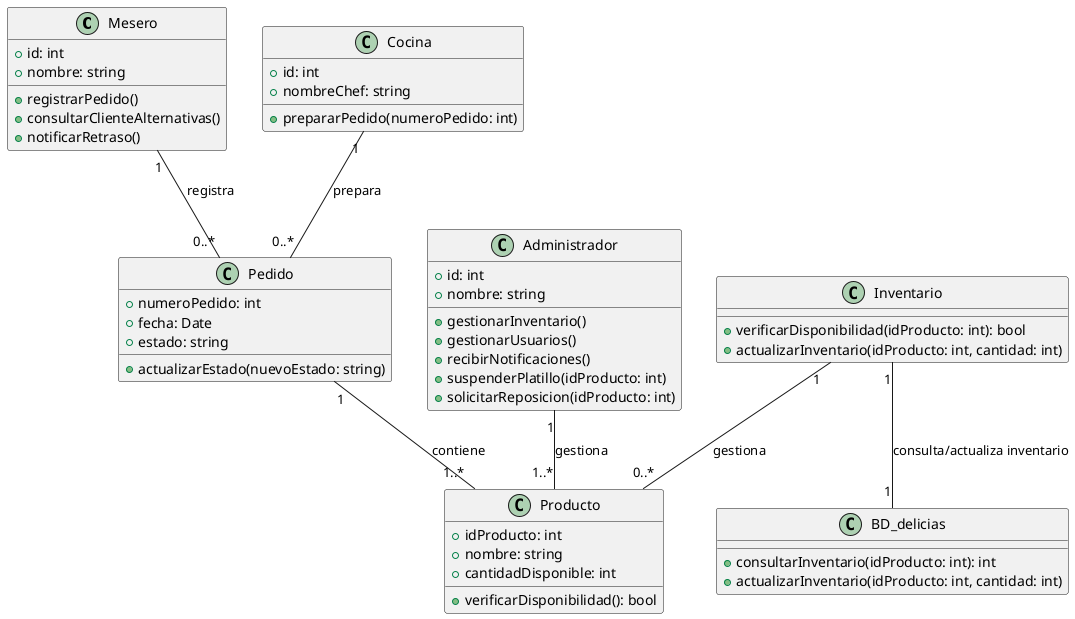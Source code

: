 @startuml clases
class Mesero {
  +id: int
  +nombre: string
  +registrarPedido()
  +consultarClienteAlternativas()
  +notificarRetraso()
}

class Pedido {
  +numeroPedido: int
  +fecha: Date
  +estado: string
  +actualizarEstado(nuevoEstado: string)
}

class Producto {
  +idProducto: int
  +nombre: string
  +cantidadDisponible: int
  +verificarDisponibilidad(): bool
}

class Administrador {
  +id: int
  +nombre: string
  +gestionarInventario()
  +gestionarUsuarios()
  +recibirNotificaciones()
  +suspenderPlatillo(idProducto: int)
  +solicitarReposicion(idProducto: int)
}

class Cocina {
  +id: int
  +nombreChef: string
  +prepararPedido(numeroPedido: int)
}

class Inventario {
  +verificarDisponibilidad(idProducto: int): bool
  +actualizarInventario(idProducto: int, cantidad: int)
}

class BD_delicias {
  +consultarInventario(idProducto: int): int
  +actualizarInventario(idProducto: int, cantidad: int)
}

Mesero "1" -- "0..*" Pedido : registra
Pedido "1" -- "1..*" Producto : contiene
Administrador "1" -- "1..*" Producto : gestiona
Cocina "1" -- "0..*" Pedido : prepara
Inventario "1" -- "0..*" Producto : gestiona
Inventario "1" -- "1" BD_delicias : consulta/actualiza inventario 
@enduml

